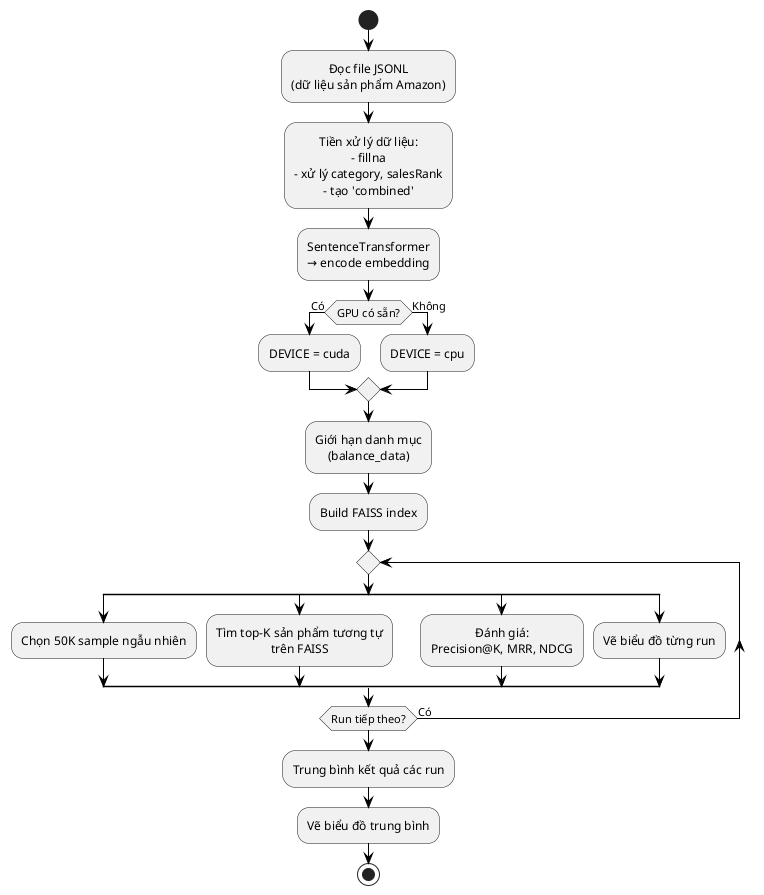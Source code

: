 @startuml

skinparam backgroundColor white
skinparam shadowing false
skinparam ArrowColor black
skinparam defaultTextAlignment center
skinparam linetype ortho
skinparam monochrome true


start

:Đọc file JSONL\n(dữ liệu sản phẩm Amazon);

:Tiền xử lý dữ liệu:\n- fillna\n- xử lý category, salesRank\n- tạo 'combined';

:SentenceTransformer\n→ encode embedding;

if (GPU có sẵn?) then (Có)
  :DEVICE = cuda;
else (Không)
  :DEVICE = cpu;
endif

:Giới hạn danh mục\n(balance_data);

:Build FAISS index;

repeat
  split
    :Chọn 50K sample ngẫu nhiên;
  split again
    :Tìm top-K sản phẩm tương tự\ntrên FAISS;
  split again
    :Đánh giá:\nPrecision@K, MRR, NDCG;
  split again
    :Vẽ biểu đồ từng run;
  end split
repeat while (Run tiếp theo?) is (Có)

:Trung bình kết quả các run;
:Vẽ biểu đồ trung bình;

stop

@enduml
